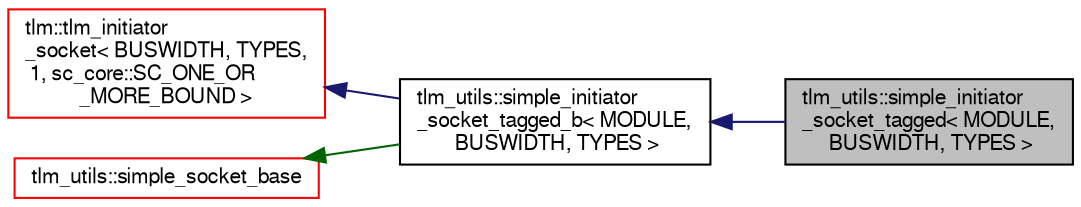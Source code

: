 digraph "tlm_utils::simple_initiator_socket_tagged&lt; MODULE, BUSWIDTH, TYPES &gt;"
{
  edge [fontname="FreeSans",fontsize="10",labelfontname="FreeSans",labelfontsize="10"];
  node [fontname="FreeSans",fontsize="10",shape=record];
  rankdir="LR";
  Node12 [label="tlm_utils::simple_initiator\l_socket_tagged\< MODULE,\l BUSWIDTH, TYPES \>",height=0.2,width=0.4,color="black", fillcolor="grey75", style="filled", fontcolor="black"];
  Node13 -> Node12 [dir="back",color="midnightblue",fontsize="10",style="solid",fontname="FreeSans"];
  Node13 [label="tlm_utils::simple_initiator\l_socket_tagged_b\< MODULE,\l BUSWIDTH, TYPES \>",height=0.2,width=0.4,color="black", fillcolor="white", style="filled",URL="$a02687.html"];
  Node14 -> Node13 [dir="back",color="midnightblue",fontsize="10",style="solid",fontname="FreeSans"];
  Node14 [label="tlm::tlm_initiator\l_socket\< BUSWIDTH, TYPES,\l 1, sc_core::SC_ONE_OR\l_MORE_BOUND \>",height=0.2,width=0.4,color="red", fillcolor="white", style="filled",URL="$a02519.html"];
  Node24 -> Node13 [dir="back",color="darkgreen",fontsize="10",style="solid",fontname="FreeSans"];
  Node24 [label="tlm_utils::simple_socket_base",height=0.2,width=0.4,color="red", fillcolor="white", style="filled",URL="$a02531.html"];
}
